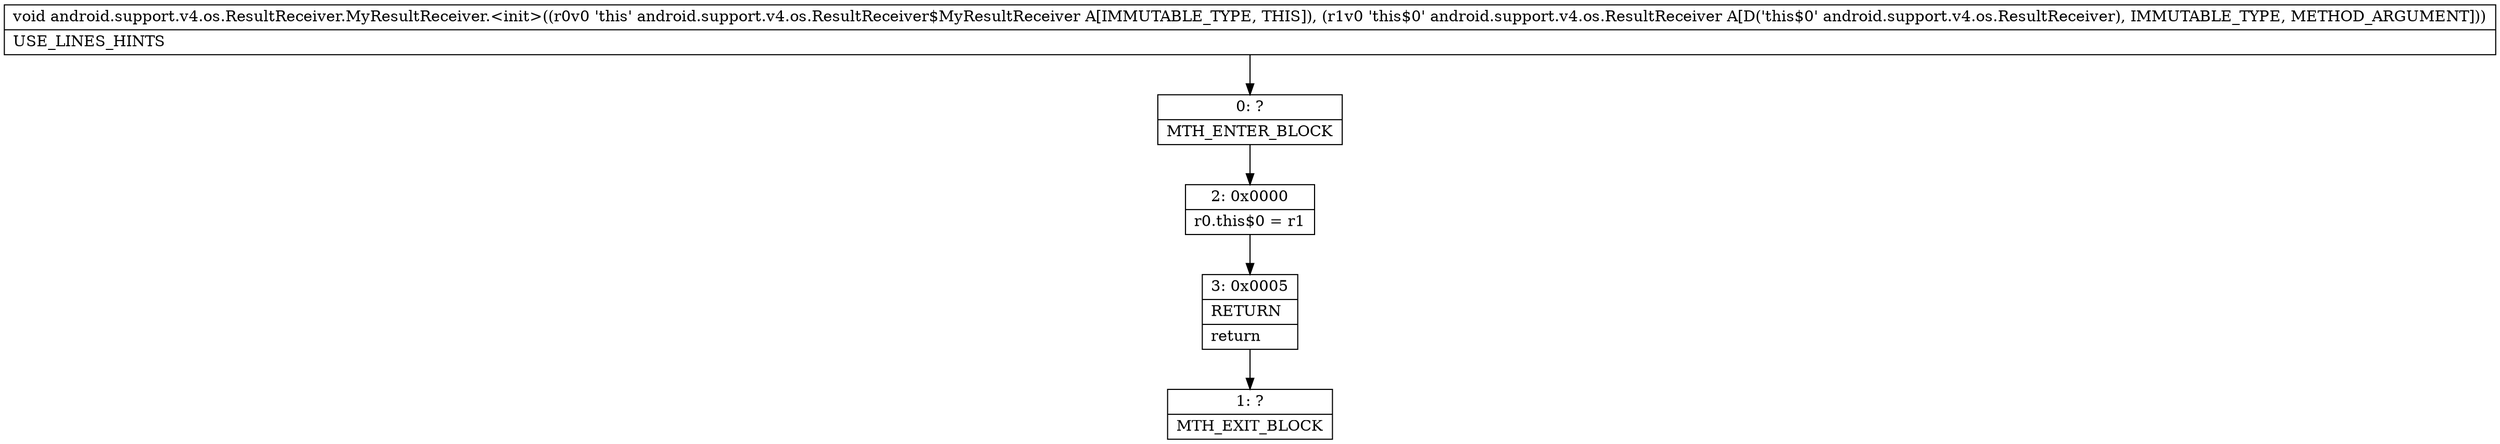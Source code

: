 digraph "CFG forandroid.support.v4.os.ResultReceiver.MyResultReceiver.\<init\>(Landroid\/support\/v4\/os\/ResultReceiver;)V" {
Node_0 [shape=record,label="{0\:\ ?|MTH_ENTER_BLOCK\l}"];
Node_2 [shape=record,label="{2\:\ 0x0000|r0.this$0 = r1\l}"];
Node_3 [shape=record,label="{3\:\ 0x0005|RETURN\l|return\l}"];
Node_1 [shape=record,label="{1\:\ ?|MTH_EXIT_BLOCK\l}"];
MethodNode[shape=record,label="{void android.support.v4.os.ResultReceiver.MyResultReceiver.\<init\>((r0v0 'this' android.support.v4.os.ResultReceiver$MyResultReceiver A[IMMUTABLE_TYPE, THIS]), (r1v0 'this$0' android.support.v4.os.ResultReceiver A[D('this$0' android.support.v4.os.ResultReceiver), IMMUTABLE_TYPE, METHOD_ARGUMENT]))  | USE_LINES_HINTS\l}"];
MethodNode -> Node_0;Node_0 -> Node_2;
Node_2 -> Node_3;
Node_3 -> Node_1;
}

